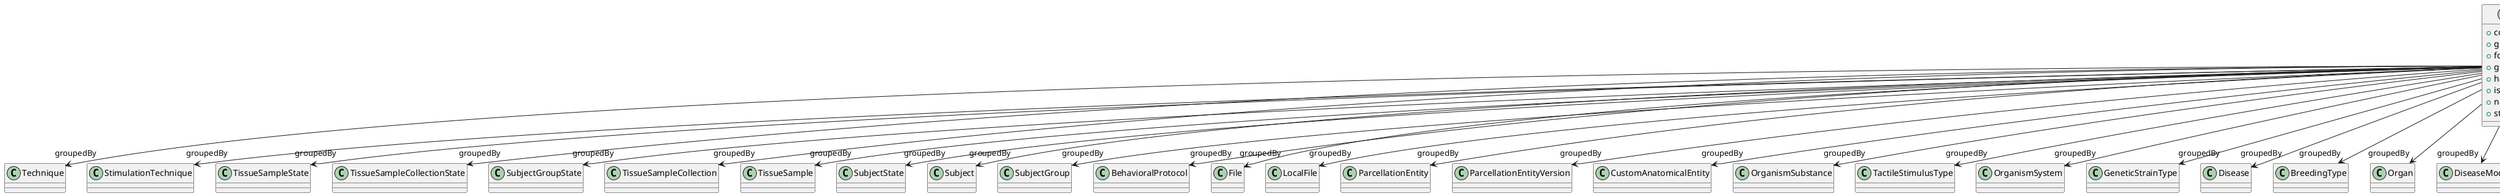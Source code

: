 @startuml
class FileBundle {
+contentDescription
+groupedBy
+format
+groupingType
+hash
+isPartOf
+name
+storageSize

}
FileBundle -d-> "groupedBy" Technique
FileBundle -d-> "groupedBy" StimulationTechnique
FileBundle -d-> "groupedBy" TissueSampleState
FileBundle -d-> "groupedBy" TissueSampleCollectionState
FileBundle -d-> "groupedBy" SubjectGroupState
FileBundle -d-> "groupedBy" TissueSampleCollection
FileBundle -d-> "groupedBy" TissueSample
FileBundle -d-> "groupedBy" SubjectState
FileBundle -d-> "groupedBy" Subject
FileBundle -d-> "groupedBy" SubjectGroup
FileBundle -d-> "groupedBy" BehavioralProtocol
FileBundle -d-> "groupedBy" File
FileBundle -d-> "groupedBy" FileBundle
FileBundle -d-> "groupedBy" LocalFile
FileBundle -d-> "groupedBy" ParcellationEntity
FileBundle -d-> "groupedBy" ParcellationEntityVersion
FileBundle -d-> "groupedBy" CustomAnatomicalEntity
FileBundle -d-> "groupedBy" OrganismSubstance
FileBundle -d-> "groupedBy" TactileStimulusType
FileBundle -d-> "groupedBy" OrganismSystem
FileBundle -d-> "groupedBy" GeneticStrainType
FileBundle -d-> "groupedBy" Disease
FileBundle -d-> "groupedBy" BreedingType
FileBundle -d-> "groupedBy" Organ
FileBundle -d-> "groupedBy" DiseaseModel
FileBundle -d-> "groupedBy" VisualStimulusType
FileBundle -d-> "groupedBy" Species
FileBundle -d-> "groupedBy" ElectricalStimulusType
FileBundle -d-> "groupedBy" SubcellularEntity
FileBundle -d-> "groupedBy" AuditoryStimulusType
FileBundle -d-> "groupedBy" CellType
FileBundle -d-> "groupedBy" GustatoryStimulusType
FileBundle -d-> "groupedBy" CellCultureType
FileBundle -d-> "groupedBy" UBERONParcellation
FileBundle -d-> "groupedBy" Handedness
FileBundle -d-> "groupedBy" TermSuggestion
FileBundle -d-> "groupedBy" OpticalStimulusType
FileBundle -d-> "groupedBy" OlfactoryStimulusType
FileBundle -d-> "groupedBy" BiologicalSex
FileBundle -d-> "groupedBy" BiologicalOrder
FileBundle -d-> "groupedBy" MolecularEntity
FileBundle -d-> "groupedBy" CommonCoordinateSpaceVersion
FileBundle -d-> "groupedBy" CommonCoordinateSpace
FileBundle -d-> "groupedBy" CustomCoordinateSpace
FileBundle -d-> "format" ContentType
FileBundle -d-> "groupingType" FileBundleGrouping
FileBundle -d-> "hash" Hash
FileBundle -d-> "isPartOf" FileBundle
FileBundle -d-> "isPartOf" FileRepository
FileBundle -d-> "storageSize" QuantitativeValue

@enduml